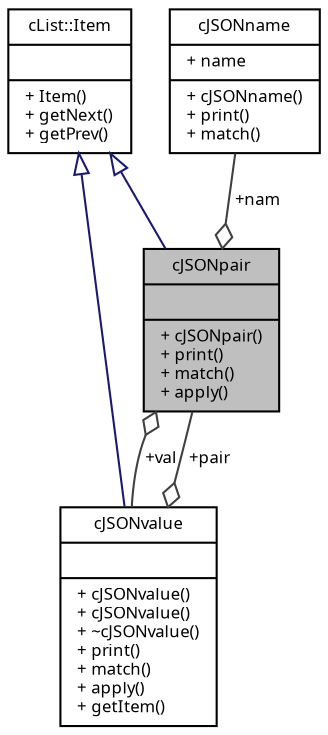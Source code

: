 digraph "cJSONpair"
{
  edge [fontname="Sans",fontsize="8",labelfontname="Sans",labelfontsize="8"];
  node [fontname="Sans",fontsize="8",shape=record];
  Node1 [label="{cJSONpair\n||+ cJSONpair()\l+ print()\l+ match()\l+ apply()\l}",height=0.2,width=0.4,color="black", fillcolor="grey75", style="filled", fontcolor="black"];
  Node2 -> Node1 [dir="back",color="midnightblue",fontsize="8",style="solid",arrowtail="onormal",fontname="Sans"];
  Node2 [label="{cList::Item\n||+ Item()\l+ getNext()\l+ getPrev()\l}",height=0.2,width=0.4,color="black", fillcolor="white", style="filled",URL="$classc_list_1_1_item.html",tooltip="Base class for list items. "];
  Node3 -> Node1 [color="grey25",fontsize="8",style="solid",label=" +nam" ,arrowhead="odiamond",fontname="Sans"];
  Node3 [label="{cJSONname\n|+ name\l|+ cJSONname()\l+ print()\l+ match()\l}",height=0.2,width=0.4,color="black", fillcolor="white", style="filled",URL="$classc_j_s_o_nname.html"];
  Node4 -> Node1 [color="grey25",fontsize="8",style="solid",label=" +val" ,arrowhead="odiamond",fontname="Sans"];
  Node4 [label="{cJSONvalue\n||+ cJSONvalue()\l+ cJSONvalue()\l+ ~cJSONvalue()\l+ print()\l+ match()\l+ apply()\l+ getItem()\l}",height=0.2,width=0.4,color="black", fillcolor="white", style="filled",URL="$classc_j_s_o_nvalue.html"];
  Node2 -> Node4 [dir="back",color="midnightblue",fontsize="8",style="solid",arrowtail="onormal",fontname="Sans"];
  Node1 -> Node4 [color="grey25",fontsize="8",style="solid",label=" +pair" ,arrowhead="odiamond",fontname="Sans"];
}
